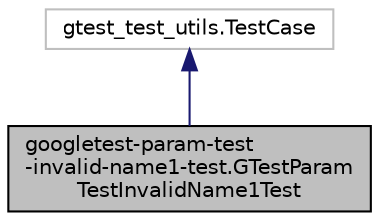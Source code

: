 digraph "googletest-param-test-invalid-name1-test.GTestParamTestInvalidName1Test"
{
 // LATEX_PDF_SIZE
  edge [fontname="Helvetica",fontsize="10",labelfontname="Helvetica",labelfontsize="10"];
  node [fontname="Helvetica",fontsize="10",shape=record];
  Node1 [label="googletest-param-test\l-invalid-name1-test.GTestParam\lTestInvalidName1Test",height=0.2,width=0.4,color="black", fillcolor="grey75", style="filled", fontcolor="black",tooltip=" "];
  Node2 -> Node1 [dir="back",color="midnightblue",fontsize="10",style="solid",fontname="Helvetica"];
  Node2 [label="gtest_test_utils.TestCase",height=0.2,width=0.4,color="grey75", fillcolor="white", style="filled",tooltip=" "];
}
